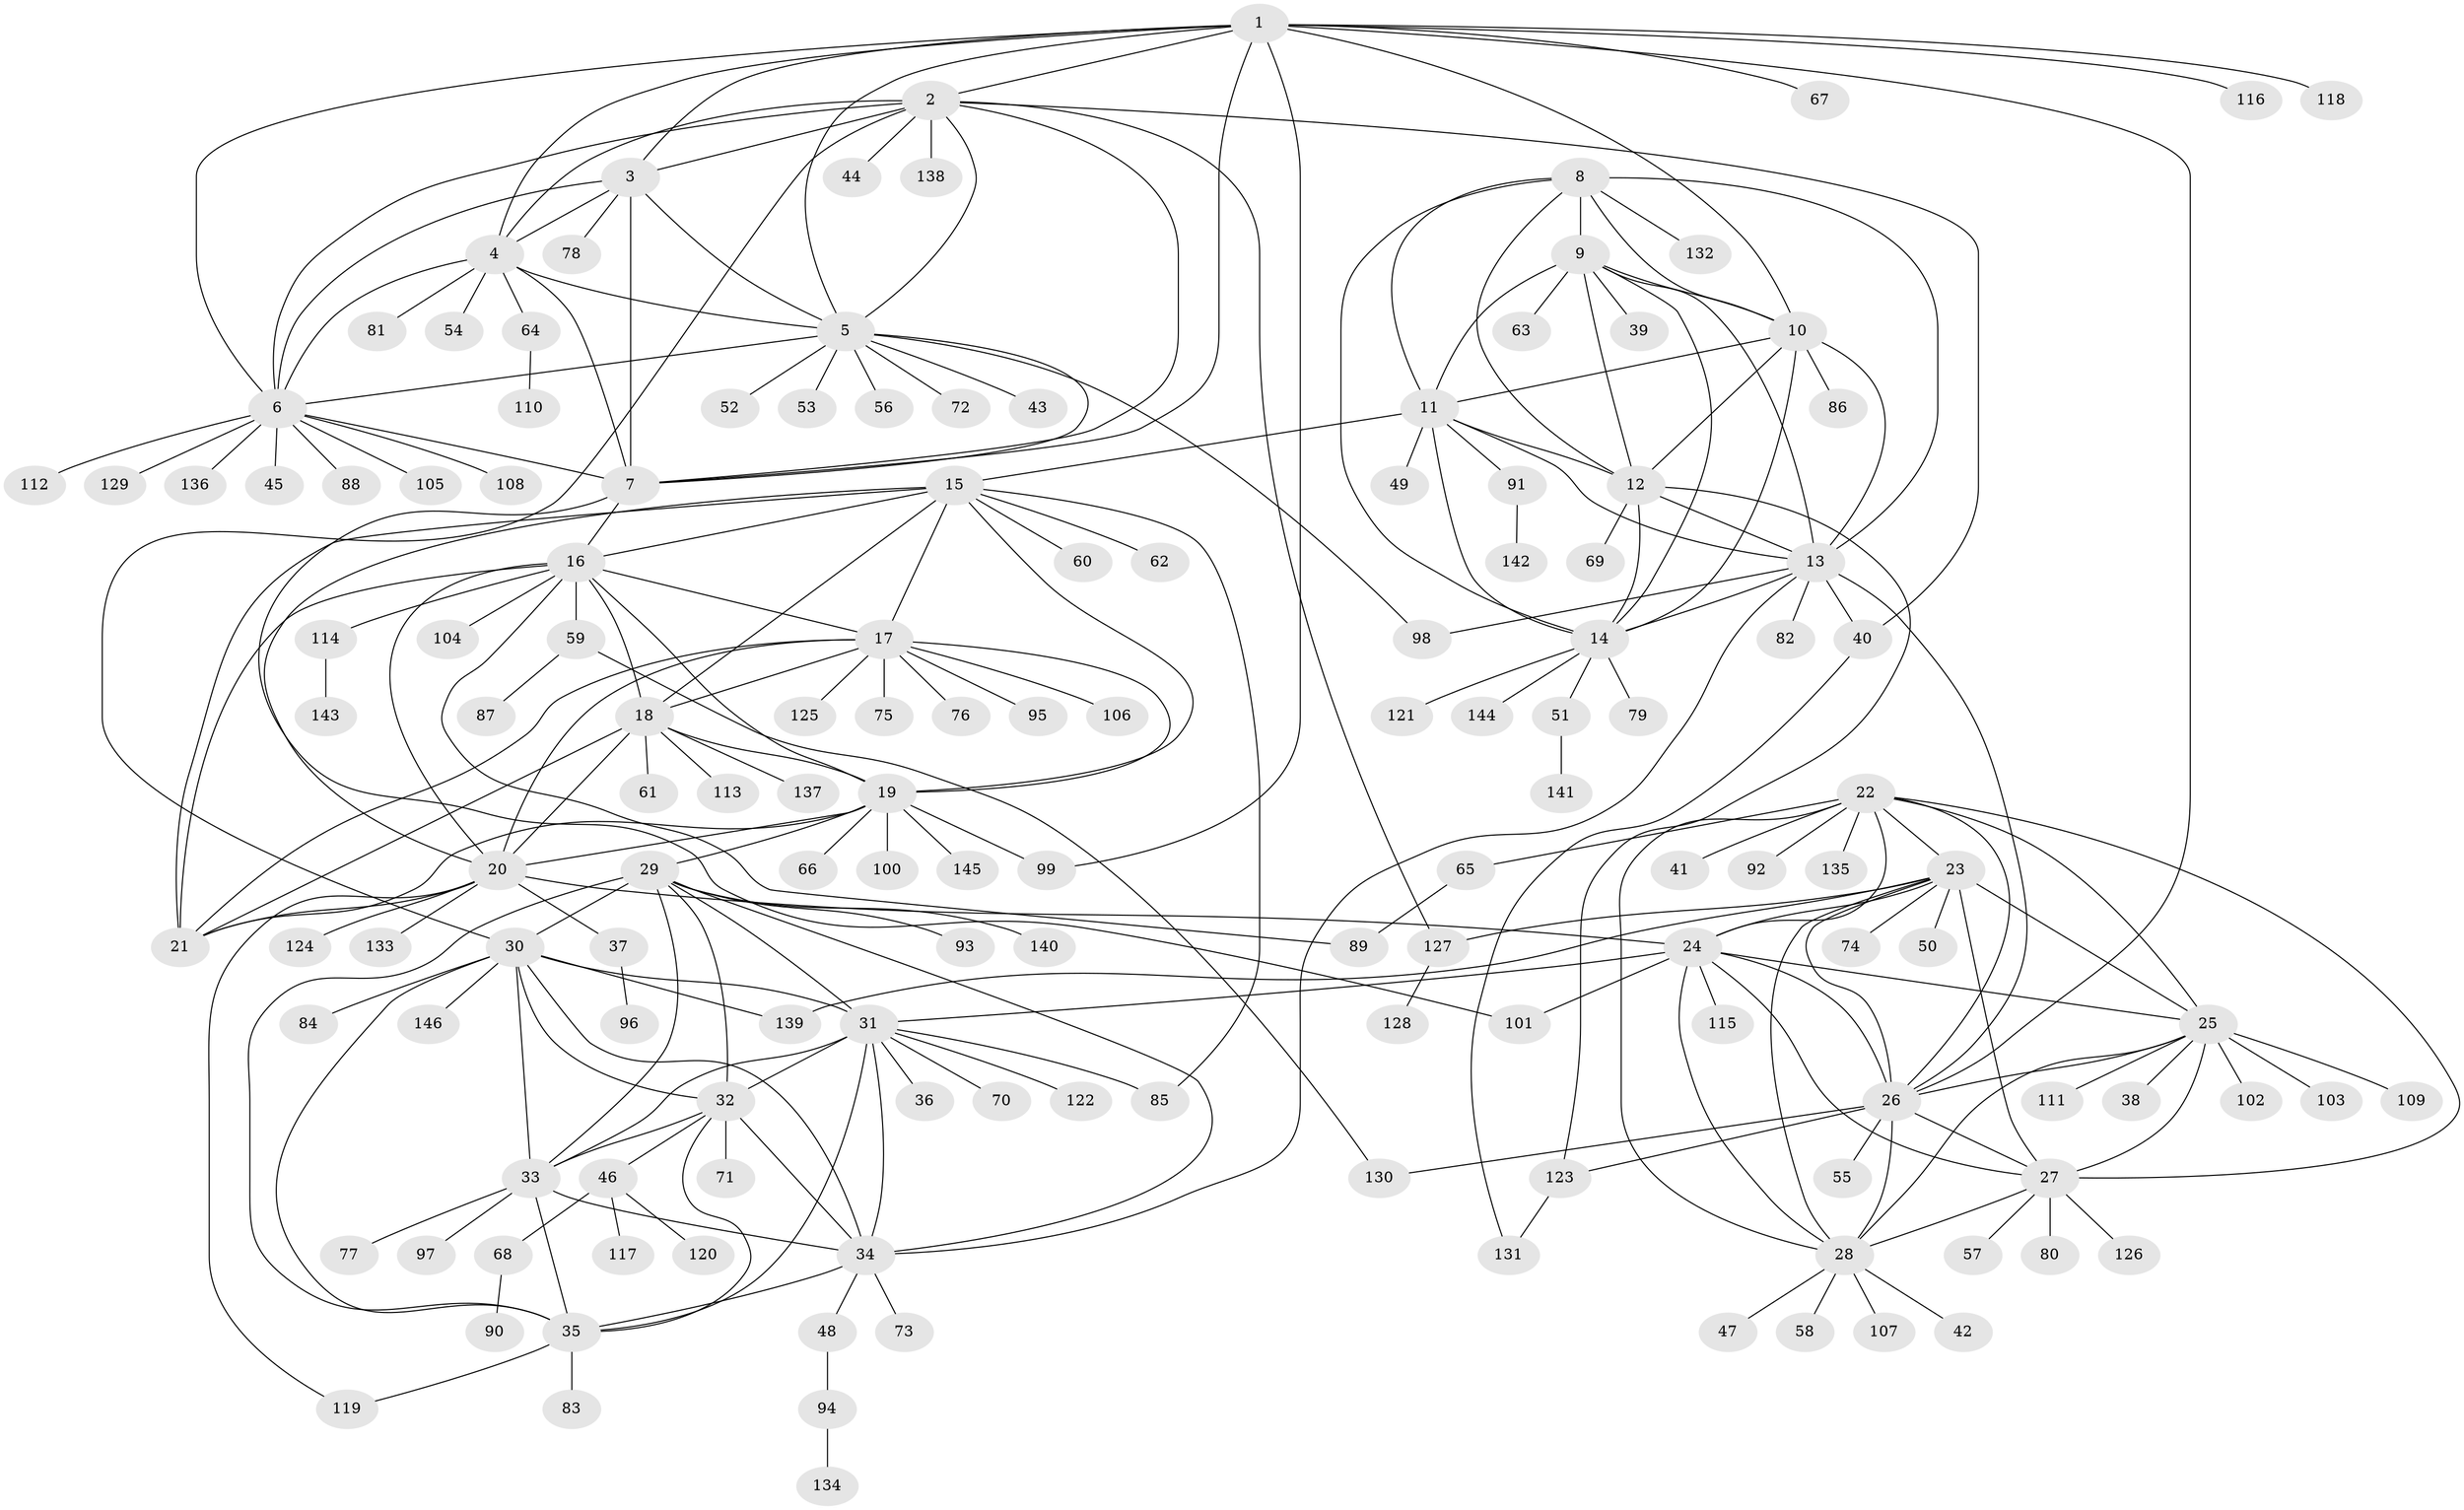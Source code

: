 // Generated by graph-tools (version 1.1) at 2025/26/03/09/25 03:26:36]
// undirected, 146 vertices, 238 edges
graph export_dot {
graph [start="1"]
  node [color=gray90,style=filled];
  1;
  2;
  3;
  4;
  5;
  6;
  7;
  8;
  9;
  10;
  11;
  12;
  13;
  14;
  15;
  16;
  17;
  18;
  19;
  20;
  21;
  22;
  23;
  24;
  25;
  26;
  27;
  28;
  29;
  30;
  31;
  32;
  33;
  34;
  35;
  36;
  37;
  38;
  39;
  40;
  41;
  42;
  43;
  44;
  45;
  46;
  47;
  48;
  49;
  50;
  51;
  52;
  53;
  54;
  55;
  56;
  57;
  58;
  59;
  60;
  61;
  62;
  63;
  64;
  65;
  66;
  67;
  68;
  69;
  70;
  71;
  72;
  73;
  74;
  75;
  76;
  77;
  78;
  79;
  80;
  81;
  82;
  83;
  84;
  85;
  86;
  87;
  88;
  89;
  90;
  91;
  92;
  93;
  94;
  95;
  96;
  97;
  98;
  99;
  100;
  101;
  102;
  103;
  104;
  105;
  106;
  107;
  108;
  109;
  110;
  111;
  112;
  113;
  114;
  115;
  116;
  117;
  118;
  119;
  120;
  121;
  122;
  123;
  124;
  125;
  126;
  127;
  128;
  129;
  130;
  131;
  132;
  133;
  134;
  135;
  136;
  137;
  138;
  139;
  140;
  141;
  142;
  143;
  144;
  145;
  146;
  1 -- 2;
  1 -- 3;
  1 -- 4;
  1 -- 5;
  1 -- 6;
  1 -- 7;
  1 -- 10;
  1 -- 26;
  1 -- 67;
  1 -- 99;
  1 -- 116;
  1 -- 118;
  2 -- 3;
  2 -- 4;
  2 -- 5;
  2 -- 6;
  2 -- 7;
  2 -- 30;
  2 -- 40;
  2 -- 44;
  2 -- 127;
  2 -- 138;
  3 -- 4;
  3 -- 5;
  3 -- 6;
  3 -- 7;
  3 -- 78;
  4 -- 5;
  4 -- 6;
  4 -- 7;
  4 -- 54;
  4 -- 64;
  4 -- 81;
  5 -- 6;
  5 -- 7;
  5 -- 43;
  5 -- 52;
  5 -- 53;
  5 -- 56;
  5 -- 72;
  5 -- 98;
  6 -- 7;
  6 -- 45;
  6 -- 88;
  6 -- 105;
  6 -- 108;
  6 -- 112;
  6 -- 129;
  6 -- 136;
  7 -- 16;
  7 -- 101;
  8 -- 9;
  8 -- 10;
  8 -- 11;
  8 -- 12;
  8 -- 13;
  8 -- 14;
  8 -- 132;
  9 -- 10;
  9 -- 11;
  9 -- 12;
  9 -- 13;
  9 -- 14;
  9 -- 39;
  9 -- 63;
  10 -- 11;
  10 -- 12;
  10 -- 13;
  10 -- 14;
  10 -- 86;
  11 -- 12;
  11 -- 13;
  11 -- 14;
  11 -- 15;
  11 -- 49;
  11 -- 91;
  12 -- 13;
  12 -- 14;
  12 -- 69;
  12 -- 123;
  13 -- 14;
  13 -- 26;
  13 -- 34;
  13 -- 40;
  13 -- 82;
  13 -- 98;
  14 -- 51;
  14 -- 79;
  14 -- 121;
  14 -- 144;
  15 -- 16;
  15 -- 17;
  15 -- 18;
  15 -- 19;
  15 -- 20;
  15 -- 21;
  15 -- 60;
  15 -- 62;
  15 -- 85;
  16 -- 17;
  16 -- 18;
  16 -- 19;
  16 -- 20;
  16 -- 21;
  16 -- 59;
  16 -- 89;
  16 -- 104;
  16 -- 114;
  17 -- 18;
  17 -- 19;
  17 -- 20;
  17 -- 21;
  17 -- 75;
  17 -- 76;
  17 -- 95;
  17 -- 106;
  17 -- 125;
  18 -- 19;
  18 -- 20;
  18 -- 21;
  18 -- 61;
  18 -- 113;
  18 -- 137;
  19 -- 20;
  19 -- 21;
  19 -- 29;
  19 -- 66;
  19 -- 99;
  19 -- 100;
  19 -- 145;
  20 -- 21;
  20 -- 24;
  20 -- 37;
  20 -- 119;
  20 -- 124;
  20 -- 133;
  22 -- 23;
  22 -- 24;
  22 -- 25;
  22 -- 26;
  22 -- 27;
  22 -- 28;
  22 -- 41;
  22 -- 65;
  22 -- 92;
  22 -- 135;
  23 -- 24;
  23 -- 25;
  23 -- 26;
  23 -- 27;
  23 -- 28;
  23 -- 50;
  23 -- 74;
  23 -- 127;
  23 -- 139;
  24 -- 25;
  24 -- 26;
  24 -- 27;
  24 -- 28;
  24 -- 31;
  24 -- 101;
  24 -- 115;
  25 -- 26;
  25 -- 27;
  25 -- 28;
  25 -- 38;
  25 -- 102;
  25 -- 103;
  25 -- 109;
  25 -- 111;
  26 -- 27;
  26 -- 28;
  26 -- 55;
  26 -- 123;
  26 -- 130;
  27 -- 28;
  27 -- 57;
  27 -- 80;
  27 -- 126;
  28 -- 42;
  28 -- 47;
  28 -- 58;
  28 -- 107;
  29 -- 30;
  29 -- 31;
  29 -- 32;
  29 -- 33;
  29 -- 34;
  29 -- 35;
  29 -- 93;
  29 -- 140;
  30 -- 31;
  30 -- 32;
  30 -- 33;
  30 -- 34;
  30 -- 35;
  30 -- 84;
  30 -- 139;
  30 -- 146;
  31 -- 32;
  31 -- 33;
  31 -- 34;
  31 -- 35;
  31 -- 36;
  31 -- 70;
  31 -- 85;
  31 -- 122;
  32 -- 33;
  32 -- 34;
  32 -- 35;
  32 -- 46;
  32 -- 71;
  33 -- 34;
  33 -- 35;
  33 -- 77;
  33 -- 97;
  34 -- 35;
  34 -- 48;
  34 -- 73;
  35 -- 83;
  35 -- 119;
  37 -- 96;
  40 -- 131;
  46 -- 68;
  46 -- 117;
  46 -- 120;
  48 -- 94;
  51 -- 141;
  59 -- 87;
  59 -- 130;
  64 -- 110;
  65 -- 89;
  68 -- 90;
  91 -- 142;
  94 -- 134;
  114 -- 143;
  123 -- 131;
  127 -- 128;
}
